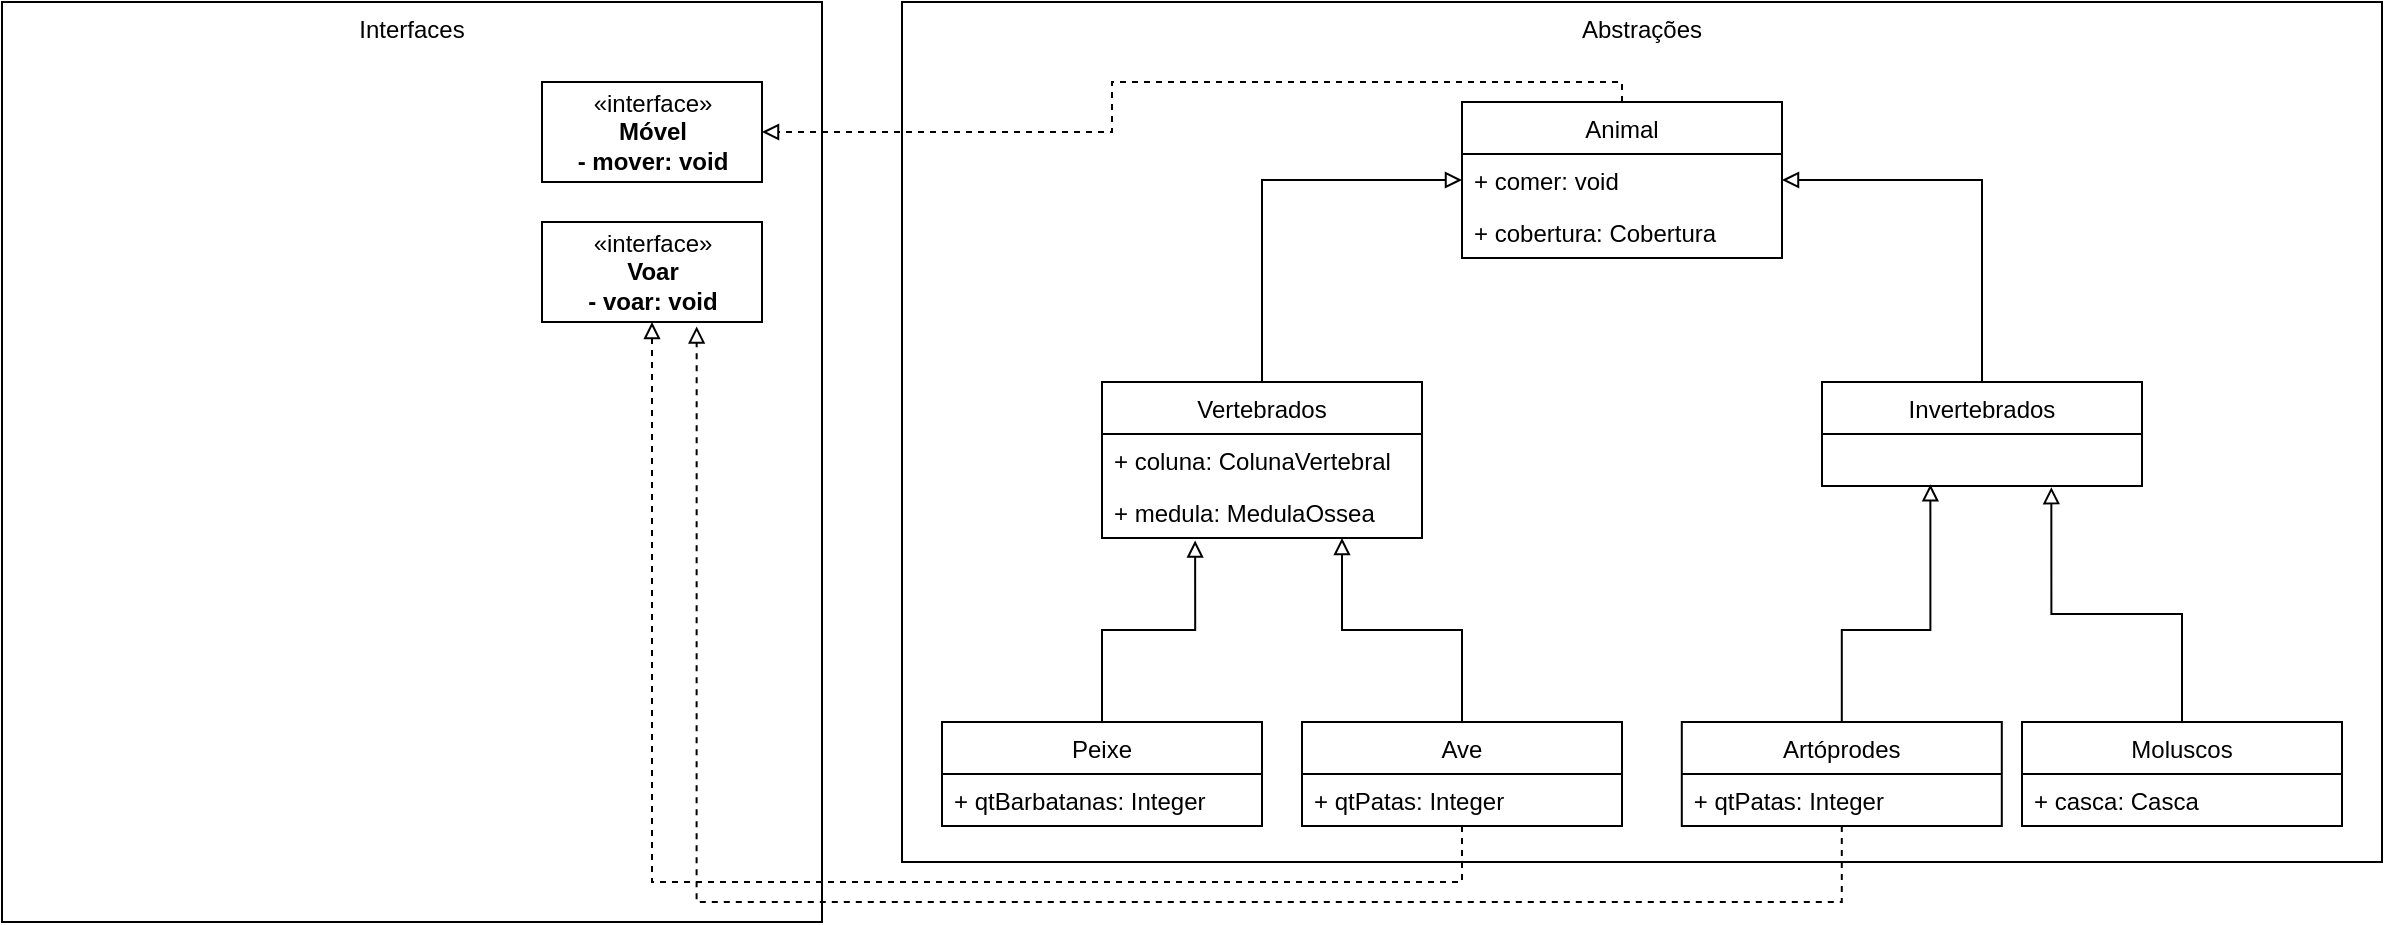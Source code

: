 <mxfile version="12.4.2" type="device" pages="1"><diagram id="P_XQMZqiDtESP14Kz0ND" name="Page-1"><mxGraphModel dx="1422" dy="574" grid="1" gridSize="10" guides="1" tooltips="1" connect="1" arrows="1" fold="1" page="1" pageScale="1" pageWidth="850" pageHeight="1100" math="0" shadow="0"><root><mxCell id="0"/><mxCell id="1" parent="0"/><mxCell id="yXdGc_3jECkvm2u_RrqD-2" value="Abstrações" style="rounded=0;whiteSpace=wrap;html=1;verticalAlign=top;" vertex="1" parent="1"><mxGeometry x="460" y="10" width="740" height="430" as="geometry"/></mxCell><mxCell id="yXdGc_3jECkvm2u_RrqD-1" value="Interfaces" style="rounded=0;whiteSpace=wrap;html=1;verticalAlign=top;" vertex="1" parent="1"><mxGeometry x="10" y="10" width="410" height="460" as="geometry"/></mxCell><mxCell id="yXdGc_3jECkvm2u_RrqD-43" style="edgeStyle=orthogonalEdgeStyle;rounded=0;orthogonalLoop=1;jettySize=auto;html=1;endArrow=block;endFill=0;" edge="1" parent="1" source="yXdGc_3jECkvm2u_RrqD-12" target="yXdGc_3jECkvm2u_RrqD-41"><mxGeometry relative="1" as="geometry"/></mxCell><mxCell id="yXdGc_3jECkvm2u_RrqD-12" value="Vertebrados" style="swimlane;fontStyle=0;childLayout=stackLayout;horizontal=1;startSize=26;fillColor=none;horizontalStack=0;resizeParent=1;resizeParentMax=0;resizeLast=0;collapsible=1;marginBottom=0;" vertex="1" parent="1"><mxGeometry x="560" y="200" width="160" height="78" as="geometry"/></mxCell><mxCell id="yXdGc_3jECkvm2u_RrqD-38" value="+ coluna: ColunaVertebral" style="text;strokeColor=none;fillColor=none;align=left;verticalAlign=top;spacingLeft=4;spacingRight=4;overflow=hidden;rotatable=0;points=[[0,0.5],[1,0.5]];portConstraint=eastwest;" vertex="1" parent="yXdGc_3jECkvm2u_RrqD-12"><mxGeometry y="26" width="160" height="26" as="geometry"/></mxCell><mxCell id="yXdGc_3jECkvm2u_RrqD-15" value="+ medula: MedulaOssea" style="text;strokeColor=none;fillColor=none;align=left;verticalAlign=top;spacingLeft=4;spacingRight=4;overflow=hidden;rotatable=0;points=[[0,0.5],[1,0.5]];portConstraint=eastwest;" vertex="1" parent="yXdGc_3jECkvm2u_RrqD-12"><mxGeometry y="52" width="160" height="26" as="geometry"/></mxCell><mxCell id="yXdGc_3jECkvm2u_RrqD-44" style="edgeStyle=orthogonalEdgeStyle;rounded=0;orthogonalLoop=1;jettySize=auto;html=1;entryX=1;entryY=0.5;entryDx=0;entryDy=0;endArrow=block;endFill=0;" edge="1" parent="1" source="yXdGc_3jECkvm2u_RrqD-20" target="yXdGc_3jECkvm2u_RrqD-40"><mxGeometry relative="1" as="geometry"><Array as="points"><mxPoint x="1000" y="99"/></Array></mxGeometry></mxCell><mxCell id="yXdGc_3jECkvm2u_RrqD-20" value="Invertebrados" style="swimlane;fontStyle=0;childLayout=stackLayout;horizontal=1;startSize=26;fillColor=none;horizontalStack=0;resizeParent=1;resizeParentMax=0;resizeLast=0;collapsible=1;marginBottom=0;" vertex="1" parent="1"><mxGeometry x="920" y="200" width="160" height="52" as="geometry"/></mxCell><mxCell id="yXdGc_3jECkvm2u_RrqD-30" style="edgeStyle=orthogonalEdgeStyle;rounded=0;orthogonalLoop=1;jettySize=auto;html=1;endArrow=block;endFill=0;entryX=0.291;entryY=1.048;entryDx=0;entryDy=0;entryPerimeter=0;" edge="1" parent="1" source="yXdGc_3jECkvm2u_RrqD-25" target="yXdGc_3jECkvm2u_RrqD-15"><mxGeometry relative="1" as="geometry"><mxPoint x="605.143" y="304" as="targetPoint"/><Array as="points"><mxPoint x="560" y="324"/><mxPoint x="607" y="324"/></Array></mxGeometry></mxCell><mxCell id="yXdGc_3jECkvm2u_RrqD-25" value="Peixe" style="swimlane;fontStyle=0;childLayout=stackLayout;horizontal=1;startSize=26;fillColor=none;horizontalStack=0;resizeParent=1;resizeParentMax=0;resizeLast=0;collapsible=1;marginBottom=0;" vertex="1" parent="1"><mxGeometry x="480" y="370" width="160" height="52" as="geometry"/></mxCell><mxCell id="yXdGc_3jECkvm2u_RrqD-26" value="+ qtBarbatanas: Integer" style="text;strokeColor=none;fillColor=none;align=left;verticalAlign=top;spacingLeft=4;spacingRight=4;overflow=hidden;rotatable=0;points=[[0,0.5],[1,0.5]];portConstraint=eastwest;" vertex="1" parent="yXdGc_3jECkvm2u_RrqD-25"><mxGeometry y="26" width="160" height="26" as="geometry"/></mxCell><mxCell id="yXdGc_3jECkvm2u_RrqD-31" style="edgeStyle=orthogonalEdgeStyle;rounded=0;orthogonalLoop=1;jettySize=auto;html=1;entryX=0.75;entryY=1;entryDx=0;entryDy=0;endArrow=block;endFill=0;" edge="1" parent="1" source="yXdGc_3jECkvm2u_RrqD-27" target="yXdGc_3jECkvm2u_RrqD-12"><mxGeometry relative="1" as="geometry"><mxPoint x="678" y="304.476" as="targetPoint"/></mxGeometry></mxCell><mxCell id="yXdGc_3jECkvm2u_RrqD-51" style="edgeStyle=orthogonalEdgeStyle;rounded=0;orthogonalLoop=1;jettySize=auto;html=1;dashed=1;endArrow=block;endFill=0;" edge="1" parent="1" source="yXdGc_3jECkvm2u_RrqD-27" target="yXdGc_3jECkvm2u_RrqD-48"><mxGeometry relative="1" as="geometry"><Array as="points"><mxPoint x="740" y="450"/><mxPoint x="335" y="450"/></Array></mxGeometry></mxCell><mxCell id="yXdGc_3jECkvm2u_RrqD-27" value="Ave" style="swimlane;fontStyle=0;childLayout=stackLayout;horizontal=1;startSize=26;fillColor=none;horizontalStack=0;resizeParent=1;resizeParentMax=0;resizeLast=0;collapsible=1;marginBottom=0;" vertex="1" parent="1"><mxGeometry x="660" y="370" width="160" height="52" as="geometry"/></mxCell><mxCell id="yXdGc_3jECkvm2u_RrqD-28" value="+ qtPatas: Integer" style="text;strokeColor=none;fillColor=none;align=left;verticalAlign=top;spacingLeft=4;spacingRight=4;overflow=hidden;rotatable=0;points=[[0,0.5],[1,0.5]];portConstraint=eastwest;" vertex="1" parent="yXdGc_3jECkvm2u_RrqD-27"><mxGeometry y="26" width="160" height="26" as="geometry"/></mxCell><mxCell id="yXdGc_3jECkvm2u_RrqD-36" style="edgeStyle=orthogonalEdgeStyle;rounded=0;orthogonalLoop=1;jettySize=auto;html=1;endArrow=block;endFill=0;entryX=0.339;entryY=0.974;entryDx=0;entryDy=0;entryPerimeter=0;" edge="1" parent="1" source="yXdGc_3jECkvm2u_RrqD-32"><mxGeometry relative="1" as="geometry"><mxPoint x="974.19" y="251.143" as="targetPoint"/><Array as="points"><mxPoint x="930" y="324"/><mxPoint x="974" y="324"/></Array></mxGeometry></mxCell><mxCell id="yXdGc_3jECkvm2u_RrqD-52" style="edgeStyle=orthogonalEdgeStyle;rounded=0;orthogonalLoop=1;jettySize=auto;html=1;entryX=0.703;entryY=1.044;entryDx=0;entryDy=0;entryPerimeter=0;dashed=1;endArrow=block;endFill=0;" edge="1" parent="1" source="yXdGc_3jECkvm2u_RrqD-32" target="yXdGc_3jECkvm2u_RrqD-48"><mxGeometry relative="1" as="geometry"><Array as="points"><mxPoint x="930" y="460"/><mxPoint x="357" y="460"/></Array></mxGeometry></mxCell><mxCell id="yXdGc_3jECkvm2u_RrqD-32" value="Artóprodes" style="swimlane;fontStyle=0;childLayout=stackLayout;horizontal=1;startSize=26;fillColor=none;horizontalStack=0;resizeParent=1;resizeParentMax=0;resizeLast=0;collapsible=1;marginBottom=0;" vertex="1" parent="1"><mxGeometry x="849.9" y="370" width="160" height="52" as="geometry"/></mxCell><mxCell id="yXdGc_3jECkvm2u_RrqD-33" value="+ qtPatas: Integer" style="text;strokeColor=none;fillColor=none;align=left;verticalAlign=top;spacingLeft=4;spacingRight=4;overflow=hidden;rotatable=0;points=[[0,0.5],[1,0.5]];portConstraint=eastwest;" vertex="1" parent="yXdGc_3jECkvm2u_RrqD-32"><mxGeometry y="26" width="160" height="26" as="geometry"/></mxCell><mxCell id="yXdGc_3jECkvm2u_RrqD-37" style="edgeStyle=orthogonalEdgeStyle;rounded=0;orthogonalLoop=1;jettySize=auto;html=1;endArrow=block;endFill=0;entryX=0.717;entryY=1.029;entryDx=0;entryDy=0;entryPerimeter=0;" edge="1" parent="1" source="yXdGc_3jECkvm2u_RrqD-34"><mxGeometry relative="1" as="geometry"><mxPoint x="1034.667" y="252.571" as="targetPoint"/><Array as="points"><mxPoint x="1100" y="316"/><mxPoint x="1035" y="316"/></Array></mxGeometry></mxCell><mxCell id="yXdGc_3jECkvm2u_RrqD-34" value="Moluscos" style="swimlane;fontStyle=0;childLayout=stackLayout;horizontal=1;startSize=26;fillColor=none;horizontalStack=0;resizeParent=1;resizeParentMax=0;resizeLast=0;collapsible=1;marginBottom=0;" vertex="1" parent="1"><mxGeometry x="1020" y="370" width="160" height="52" as="geometry"/></mxCell><mxCell id="yXdGc_3jECkvm2u_RrqD-35" value="+ casca: Casca" style="text;strokeColor=none;fillColor=none;align=left;verticalAlign=top;spacingLeft=4;spacingRight=4;overflow=hidden;rotatable=0;points=[[0,0.5],[1,0.5]];portConstraint=eastwest;" vertex="1" parent="yXdGc_3jECkvm2u_RrqD-34"><mxGeometry y="26" width="160" height="26" as="geometry"/></mxCell><mxCell id="yXdGc_3jECkvm2u_RrqD-47" style="edgeStyle=orthogonalEdgeStyle;rounded=0;orthogonalLoop=1;jettySize=auto;html=1;entryX=1;entryY=0.5;entryDx=0;entryDy=0;endArrow=block;endFill=0;dashed=1;" edge="1" parent="1" source="yXdGc_3jECkvm2u_RrqD-40" target="yXdGc_3jECkvm2u_RrqD-46"><mxGeometry relative="1" as="geometry"><Array as="points"><mxPoint x="820" y="50"/><mxPoint x="565" y="50"/><mxPoint x="565" y="75"/></Array></mxGeometry></mxCell><mxCell id="yXdGc_3jECkvm2u_RrqD-40" value="Animal" style="swimlane;fontStyle=0;childLayout=stackLayout;horizontal=1;startSize=26;fillColor=none;horizontalStack=0;resizeParent=1;resizeParentMax=0;resizeLast=0;collapsible=1;marginBottom=0;" vertex="1" parent="1"><mxGeometry x="740" y="60" width="160" height="78" as="geometry"/></mxCell><mxCell id="yXdGc_3jECkvm2u_RrqD-41" value="+ comer: void&#10;" style="text;strokeColor=none;fillColor=none;align=left;verticalAlign=top;spacingLeft=4;spacingRight=4;overflow=hidden;rotatable=0;points=[[0,0.5],[1,0.5]];portConstraint=eastwest;" vertex="1" parent="yXdGc_3jECkvm2u_RrqD-40"><mxGeometry y="26" width="160" height="26" as="geometry"/></mxCell><mxCell id="yXdGc_3jECkvm2u_RrqD-45" value="+ cobertura: Cobertura&#10;" style="text;strokeColor=none;fillColor=none;align=left;verticalAlign=top;spacingLeft=4;spacingRight=4;overflow=hidden;rotatable=0;points=[[0,0.5],[1,0.5]];portConstraint=eastwest;" vertex="1" parent="yXdGc_3jECkvm2u_RrqD-40"><mxGeometry y="52" width="160" height="26" as="geometry"/></mxCell><mxCell id="yXdGc_3jECkvm2u_RrqD-46" value="«interface»&lt;br&gt;&lt;b&gt;Móvel&lt;br&gt;- mover: void&lt;br&gt;&lt;/b&gt;" style="html=1;" vertex="1" parent="1"><mxGeometry x="280" y="50" width="110" height="50" as="geometry"/></mxCell><mxCell id="yXdGc_3jECkvm2u_RrqD-48" value="«interface»&lt;br&gt;&lt;b&gt;Voar&lt;br&gt;- voar: void&lt;br&gt;&lt;/b&gt;" style="html=1;" vertex="1" parent="1"><mxGeometry x="280" y="120" width="110" height="50" as="geometry"/></mxCell></root></mxGraphModel></diagram></mxfile>